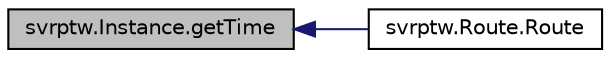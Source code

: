 digraph "svrptw.Instance.getTime"
{
  edge [fontname="Helvetica",fontsize="10",labelfontname="Helvetica",labelfontsize="10"];
  node [fontname="Helvetica",fontsize="10",shape=record];
  rankdir="LR";
  Node1 [label="svrptw.Instance.getTime",height=0.2,width=0.4,color="black", fillcolor="grey75", style="filled", fontcolor="black"];
  Node1 -> Node2 [dir="back",color="midnightblue",fontsize="10",style="solid",fontname="Helvetica"];
  Node2 [label="svrptw.Route.Route",height=0.2,width=0.4,color="black", fillcolor="white", style="filled",URL="$classsvrptw_1_1_route.html#a7fbba374fb5acbb75f9a25b3de99d3ca"];
}

